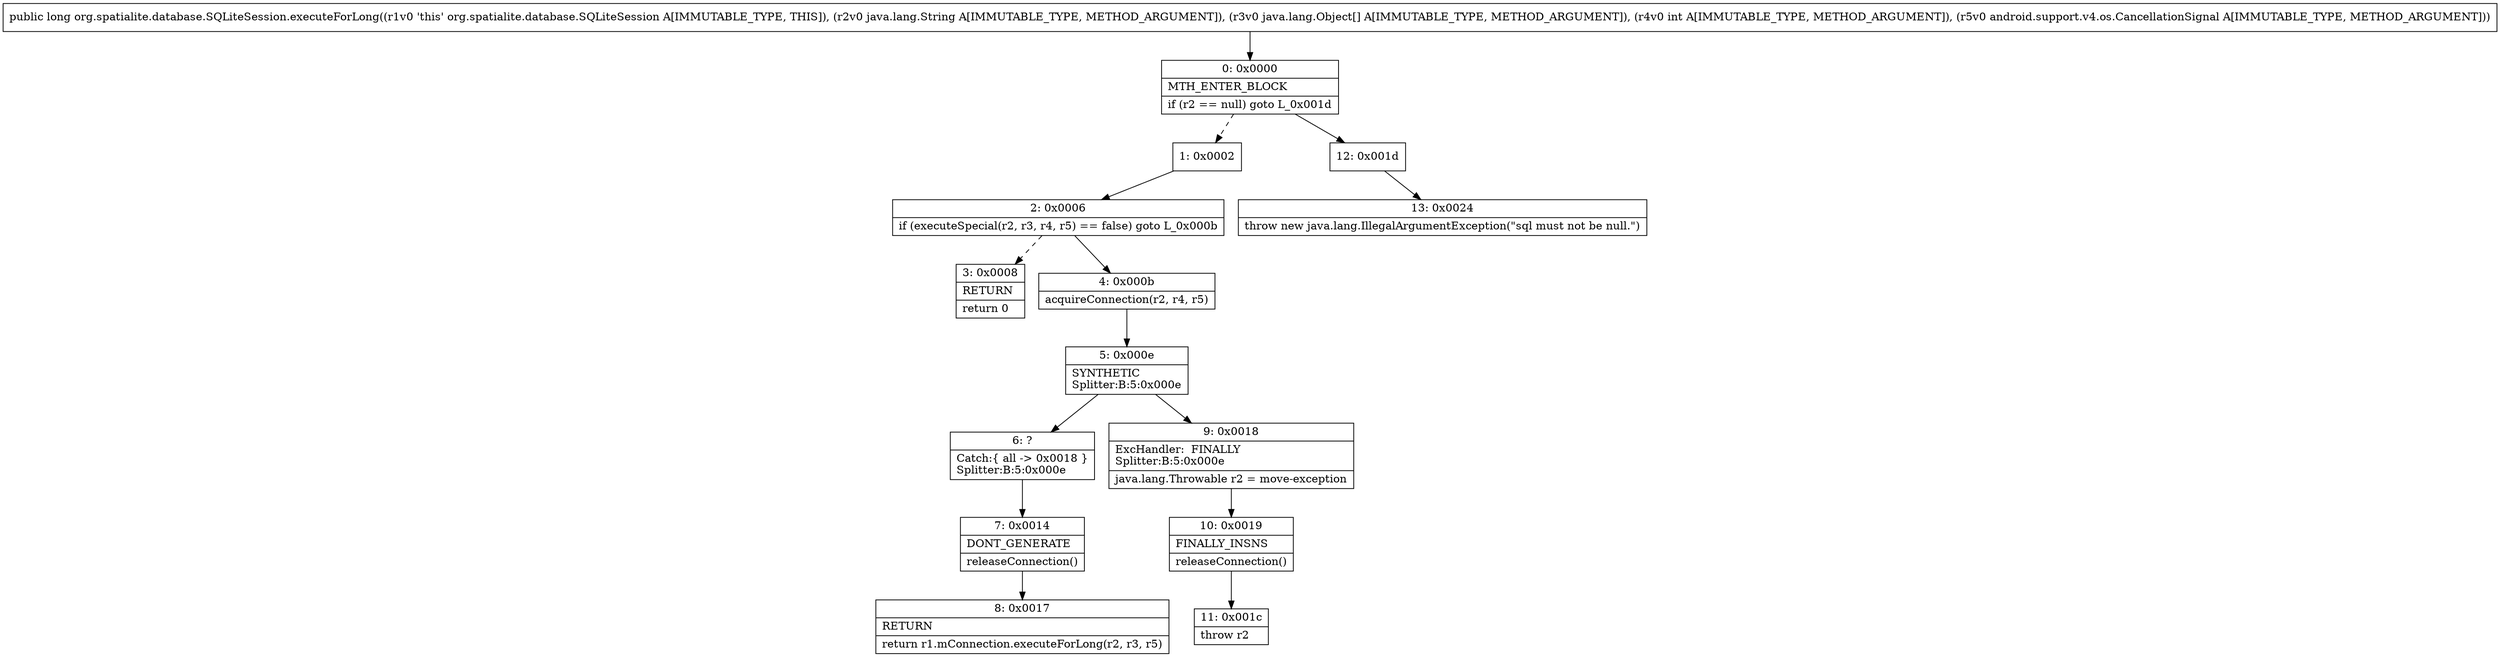 digraph "CFG fororg.spatialite.database.SQLiteSession.executeForLong(Ljava\/lang\/String;[Ljava\/lang\/Object;ILandroid\/support\/v4\/os\/CancellationSignal;)J" {
Node_0 [shape=record,label="{0\:\ 0x0000|MTH_ENTER_BLOCK\l|if (r2 == null) goto L_0x001d\l}"];
Node_1 [shape=record,label="{1\:\ 0x0002}"];
Node_2 [shape=record,label="{2\:\ 0x0006|if (executeSpecial(r2, r3, r4, r5) == false) goto L_0x000b\l}"];
Node_3 [shape=record,label="{3\:\ 0x0008|RETURN\l|return 0\l}"];
Node_4 [shape=record,label="{4\:\ 0x000b|acquireConnection(r2, r4, r5)\l}"];
Node_5 [shape=record,label="{5\:\ 0x000e|SYNTHETIC\lSplitter:B:5:0x000e\l}"];
Node_6 [shape=record,label="{6\:\ ?|Catch:\{ all \-\> 0x0018 \}\lSplitter:B:5:0x000e\l}"];
Node_7 [shape=record,label="{7\:\ 0x0014|DONT_GENERATE\l|releaseConnection()\l}"];
Node_8 [shape=record,label="{8\:\ 0x0017|RETURN\l|return r1.mConnection.executeForLong(r2, r3, r5)\l}"];
Node_9 [shape=record,label="{9\:\ 0x0018|ExcHandler:  FINALLY\lSplitter:B:5:0x000e\l|java.lang.Throwable r2 = move\-exception\l}"];
Node_10 [shape=record,label="{10\:\ 0x0019|FINALLY_INSNS\l|releaseConnection()\l}"];
Node_11 [shape=record,label="{11\:\ 0x001c|throw r2\l}"];
Node_12 [shape=record,label="{12\:\ 0x001d}"];
Node_13 [shape=record,label="{13\:\ 0x0024|throw new java.lang.IllegalArgumentException(\"sql must not be null.\")\l}"];
MethodNode[shape=record,label="{public long org.spatialite.database.SQLiteSession.executeForLong((r1v0 'this' org.spatialite.database.SQLiteSession A[IMMUTABLE_TYPE, THIS]), (r2v0 java.lang.String A[IMMUTABLE_TYPE, METHOD_ARGUMENT]), (r3v0 java.lang.Object[] A[IMMUTABLE_TYPE, METHOD_ARGUMENT]), (r4v0 int A[IMMUTABLE_TYPE, METHOD_ARGUMENT]), (r5v0 android.support.v4.os.CancellationSignal A[IMMUTABLE_TYPE, METHOD_ARGUMENT])) }"];
MethodNode -> Node_0;
Node_0 -> Node_1[style=dashed];
Node_0 -> Node_12;
Node_1 -> Node_2;
Node_2 -> Node_3[style=dashed];
Node_2 -> Node_4;
Node_4 -> Node_5;
Node_5 -> Node_6;
Node_5 -> Node_9;
Node_6 -> Node_7;
Node_7 -> Node_8;
Node_9 -> Node_10;
Node_10 -> Node_11;
Node_12 -> Node_13;
}

